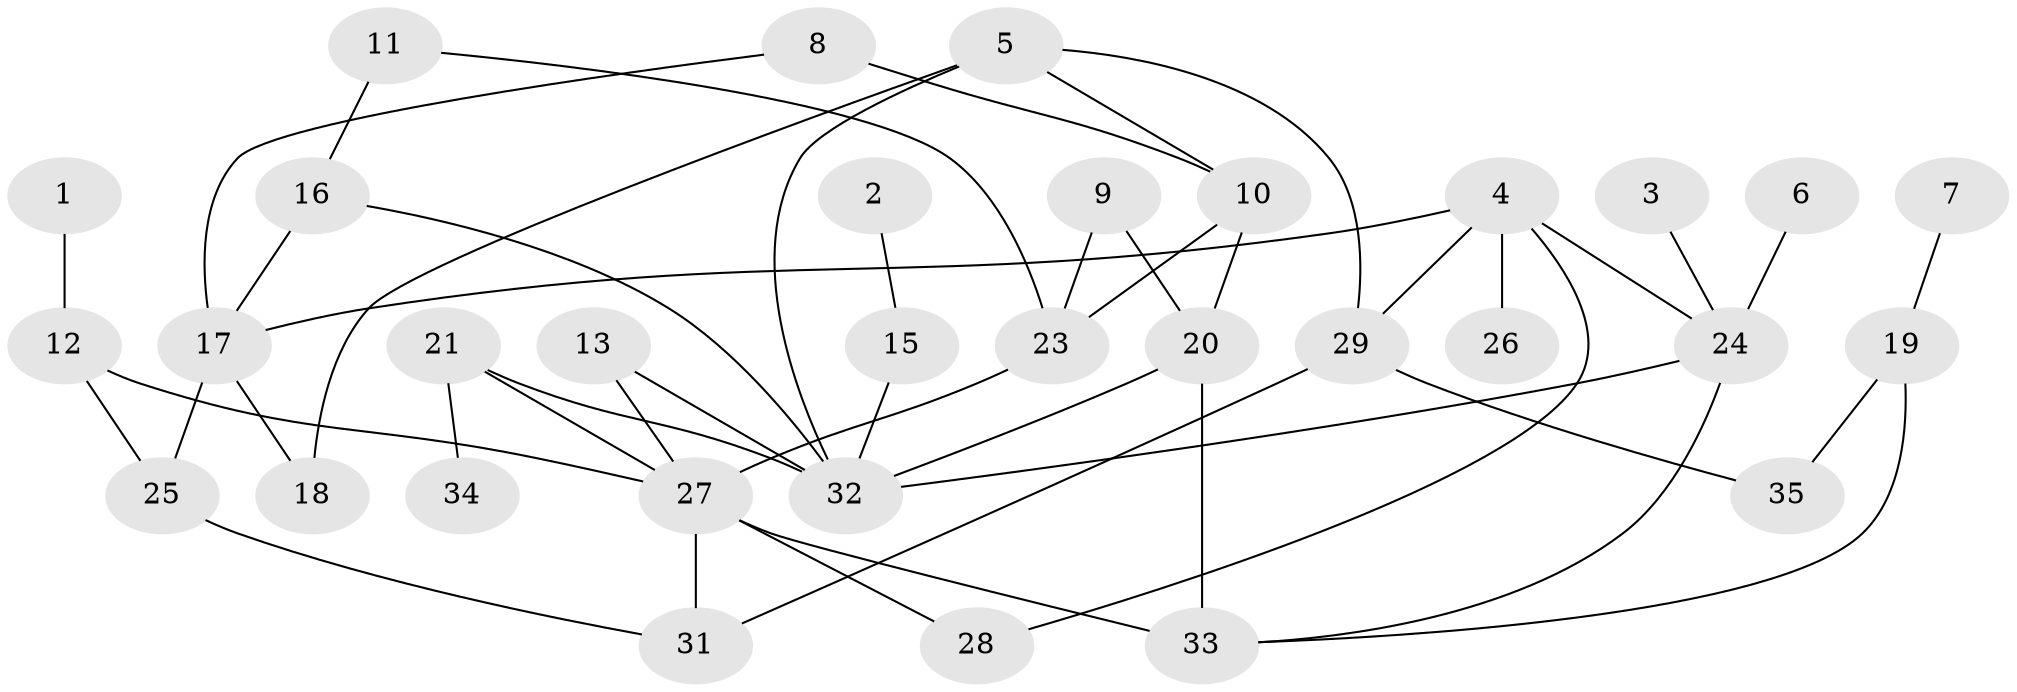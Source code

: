 // original degree distribution, {2: 0.25, 3: 0.3055555555555556, 4: 0.1527777777777778, 1: 0.20833333333333334, 5: 0.041666666666666664, 0: 0.041666666666666664}
// Generated by graph-tools (version 1.1) at 2025/25/03/09/25 03:25:16]
// undirected, 32 vertices, 47 edges
graph export_dot {
graph [start="1"]
  node [color=gray90,style=filled];
  1;
  2;
  3;
  4;
  5;
  6;
  7;
  8;
  9;
  10;
  11;
  12;
  13;
  15;
  16;
  17;
  18;
  19;
  20;
  21;
  23;
  24;
  25;
  26;
  27;
  28;
  29;
  31;
  32;
  33;
  34;
  35;
  1 -- 12 [weight=1.0];
  2 -- 15 [weight=1.0];
  3 -- 24 [weight=1.0];
  4 -- 17 [weight=1.0];
  4 -- 24 [weight=1.0];
  4 -- 26 [weight=3.0];
  4 -- 28 [weight=1.0];
  4 -- 29 [weight=1.0];
  5 -- 10 [weight=1.0];
  5 -- 18 [weight=1.0];
  5 -- 29 [weight=1.0];
  5 -- 32 [weight=1.0];
  6 -- 24 [weight=1.0];
  7 -- 19 [weight=1.0];
  8 -- 10 [weight=1.0];
  8 -- 17 [weight=1.0];
  9 -- 20 [weight=1.0];
  9 -- 23 [weight=1.0];
  10 -- 20 [weight=1.0];
  10 -- 23 [weight=1.0];
  11 -- 16 [weight=1.0];
  11 -- 23 [weight=1.0];
  12 -- 25 [weight=1.0];
  12 -- 27 [weight=1.0];
  13 -- 27 [weight=1.0];
  13 -- 32 [weight=1.0];
  15 -- 32 [weight=1.0];
  16 -- 17 [weight=1.0];
  16 -- 32 [weight=1.0];
  17 -- 18 [weight=1.0];
  17 -- 25 [weight=1.0];
  19 -- 33 [weight=1.0];
  19 -- 35 [weight=1.0];
  20 -- 32 [weight=1.0];
  20 -- 33 [weight=1.0];
  21 -- 27 [weight=1.0];
  21 -- 32 [weight=1.0];
  21 -- 34 [weight=1.0];
  23 -- 27 [weight=1.0];
  24 -- 32 [weight=1.0];
  24 -- 33 [weight=1.0];
  25 -- 31 [weight=1.0];
  27 -- 28 [weight=1.0];
  27 -- 31 [weight=1.0];
  27 -- 33 [weight=2.0];
  29 -- 31 [weight=1.0];
  29 -- 35 [weight=3.0];
}
